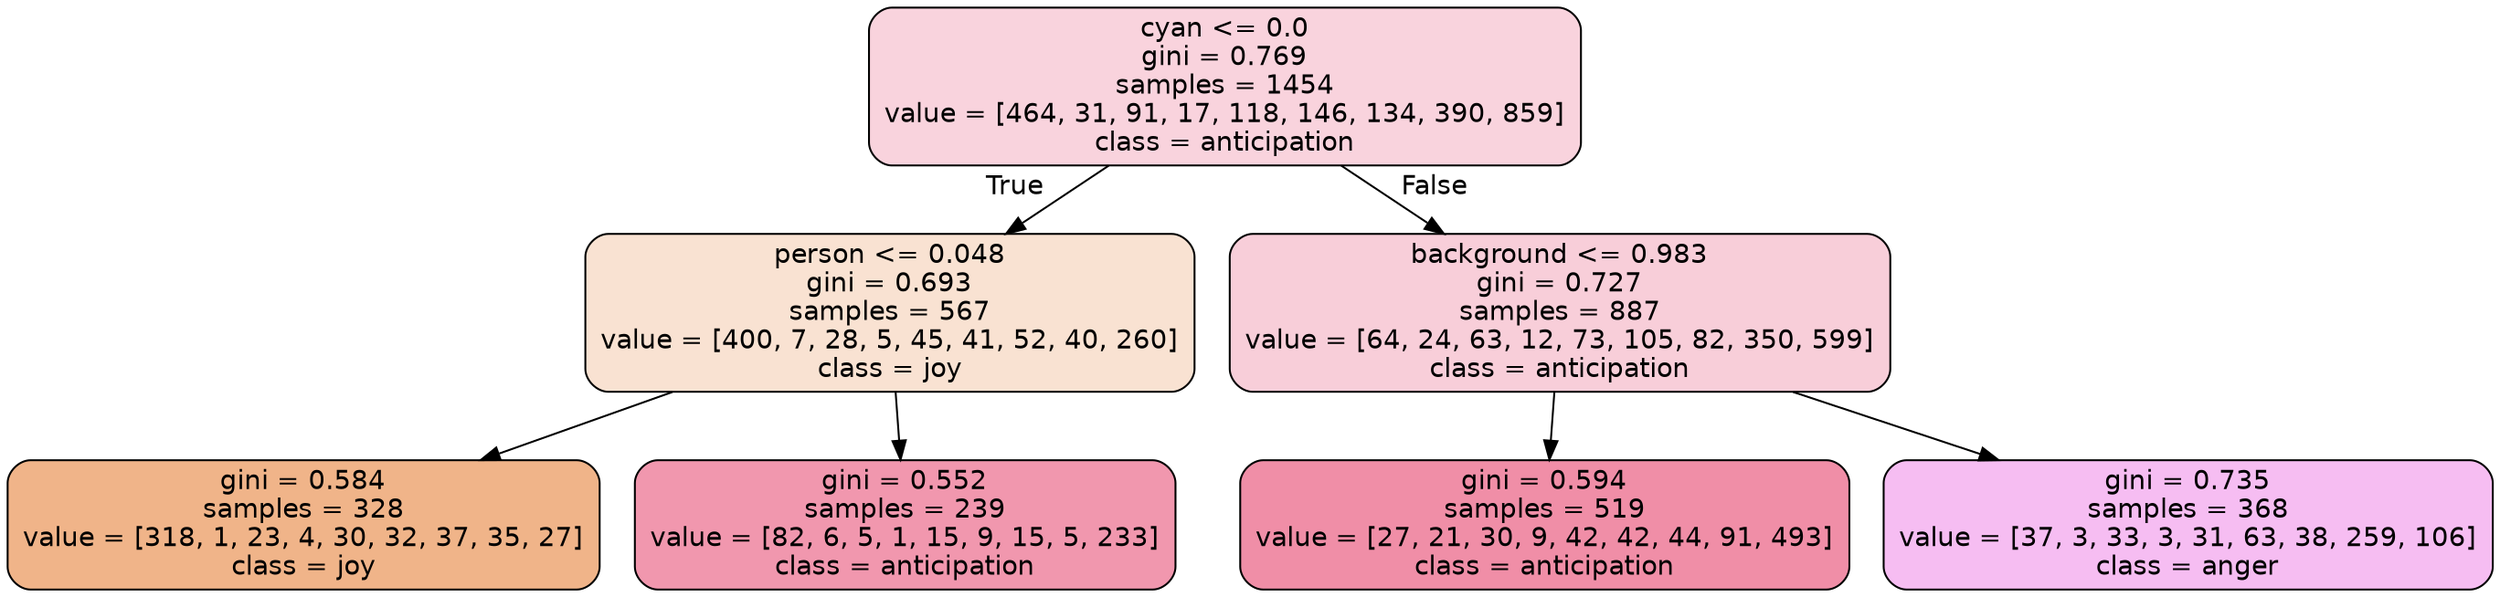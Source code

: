 digraph Tree {
node [shape=box, style="filled, rounded", color="black", fontname=helvetica] ;
edge [fontname=helvetica] ;
0 [label="cyan <= 0.0\ngini = 0.769\nsamples = 1454\nvalue = [464, 31, 91, 17, 118, 146, 134, 390, 859]\nclass = anticipation", fillcolor="#e5396438"] ;
1 [label="person <= 0.048\ngini = 0.693\nsamples = 567\nvalue = [400, 7, 28, 5, 45, 41, 52, 40, 260]\nclass = joy", fillcolor="#e581393a"] ;
0 -> 1 [labeldistance=2.5, labelangle=45, headlabel="True"] ;
2 [label="gini = 0.584\nsamples = 328\nvalue = [318, 1, 23, 4, 30, 32, 37, 35, 27]\nclass = joy", fillcolor="#e5813998"] ;
1 -> 2 ;
3 [label="gini = 0.552\nsamples = 239\nvalue = [82, 6, 5, 1, 15, 9, 15, 5, 233]\nclass = anticipation", fillcolor="#e5396485"] ;
1 -> 3 ;
4 [label="background <= 0.983\ngini = 0.727\nsamples = 887\nvalue = [64, 24, 63, 12, 73, 105, 82, 350, 599]\nclass = anticipation", fillcolor="#e539643e"] ;
0 -> 4 [labeldistance=2.5, labelangle=-45, headlabel="False"] ;
5 [label="gini = 0.594\nsamples = 519\nvalue = [27, 21, 30, 9, 42, 42, 44, 91, 493]\nclass = anticipation", fillcolor="#e5396491"] ;
4 -> 5 ;
6 [label="gini = 0.735\nsamples = 368\nvalue = [37, 3, 33, 3, 31, 63, 38, 259, 106]\nclass = anger", fillcolor="#e539d754"] ;
4 -> 6 ;
}